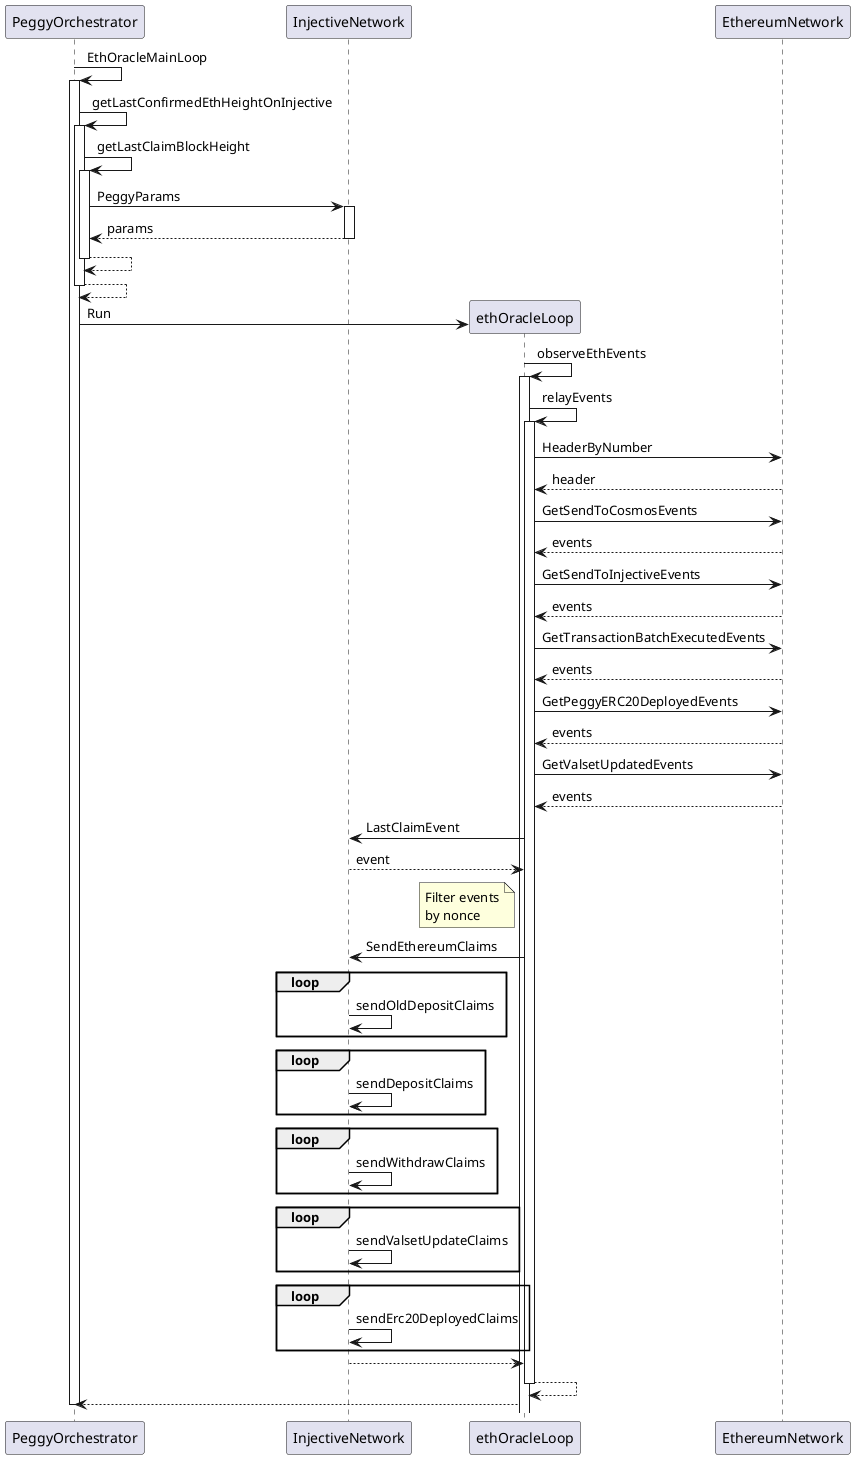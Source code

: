 @startuml
'https://plantuml.com/sequence-diagram

participant PeggyOrchestrator as peggo
participant InjectiveNetwork as injective
participant ethOracleLoop
participant EthereumNetwork as ethereum

peggo -> peggo ++: EthOracleMainLoop
peggo -> peggo ++ : getLastConfirmedEthHeightOnInjective
peggo -> peggo ++ : getLastClaimBlockHeight
peggo -> injective ++ : PeggyParams
return params
return
return
peggo -> ethOracleLoop ** : Run
ethOracleLoop -> ethOracleLoop ++ : observeEthEvents
ethOracleLoop -> ethOracleLoop ++ : relayEvents

ethOracleLoop -> ethereum : HeaderByNumber
ethOracleLoop <-- ethereum : header
ethOracleLoop -> ethereum : GetSendToCosmosEvents
ethOracleLoop <-- ethereum : events
ethOracleLoop -> ethereum : GetSendToInjectiveEvents
ethOracleLoop <-- ethereum : events
ethOracleLoop -> ethereum : GetTransactionBatchExecutedEvents
ethOracleLoop <-- ethereum : events
ethOracleLoop -> ethereum : GetPeggyERC20DeployedEvents
ethOracleLoop <-- ethereum : events
ethOracleLoop -> ethereum : GetValsetUpdatedEvents
ethOracleLoop <-- ethereum : events

ethOracleLoop -> injective : LastClaimEvent
ethOracleLoop <-- injective : event

note left ethOracleLoop: Filter events\nby nonce

ethOracleLoop -> injective : SendEthereumClaims
loop
    injective -> injective : sendOldDepositClaims
end
loop
    injective -> injective : sendDepositClaims
end
loop
    injective -> injective : sendWithdrawClaims
end
loop
    injective -> injective : sendValsetUpdateClaims
end
loop
    injective -> injective : sendErc20DeployedClaims
end
ethOracleLoop <-- injective

return

peggo <-- ethOracleLoop
deactivate peggo


@enduml